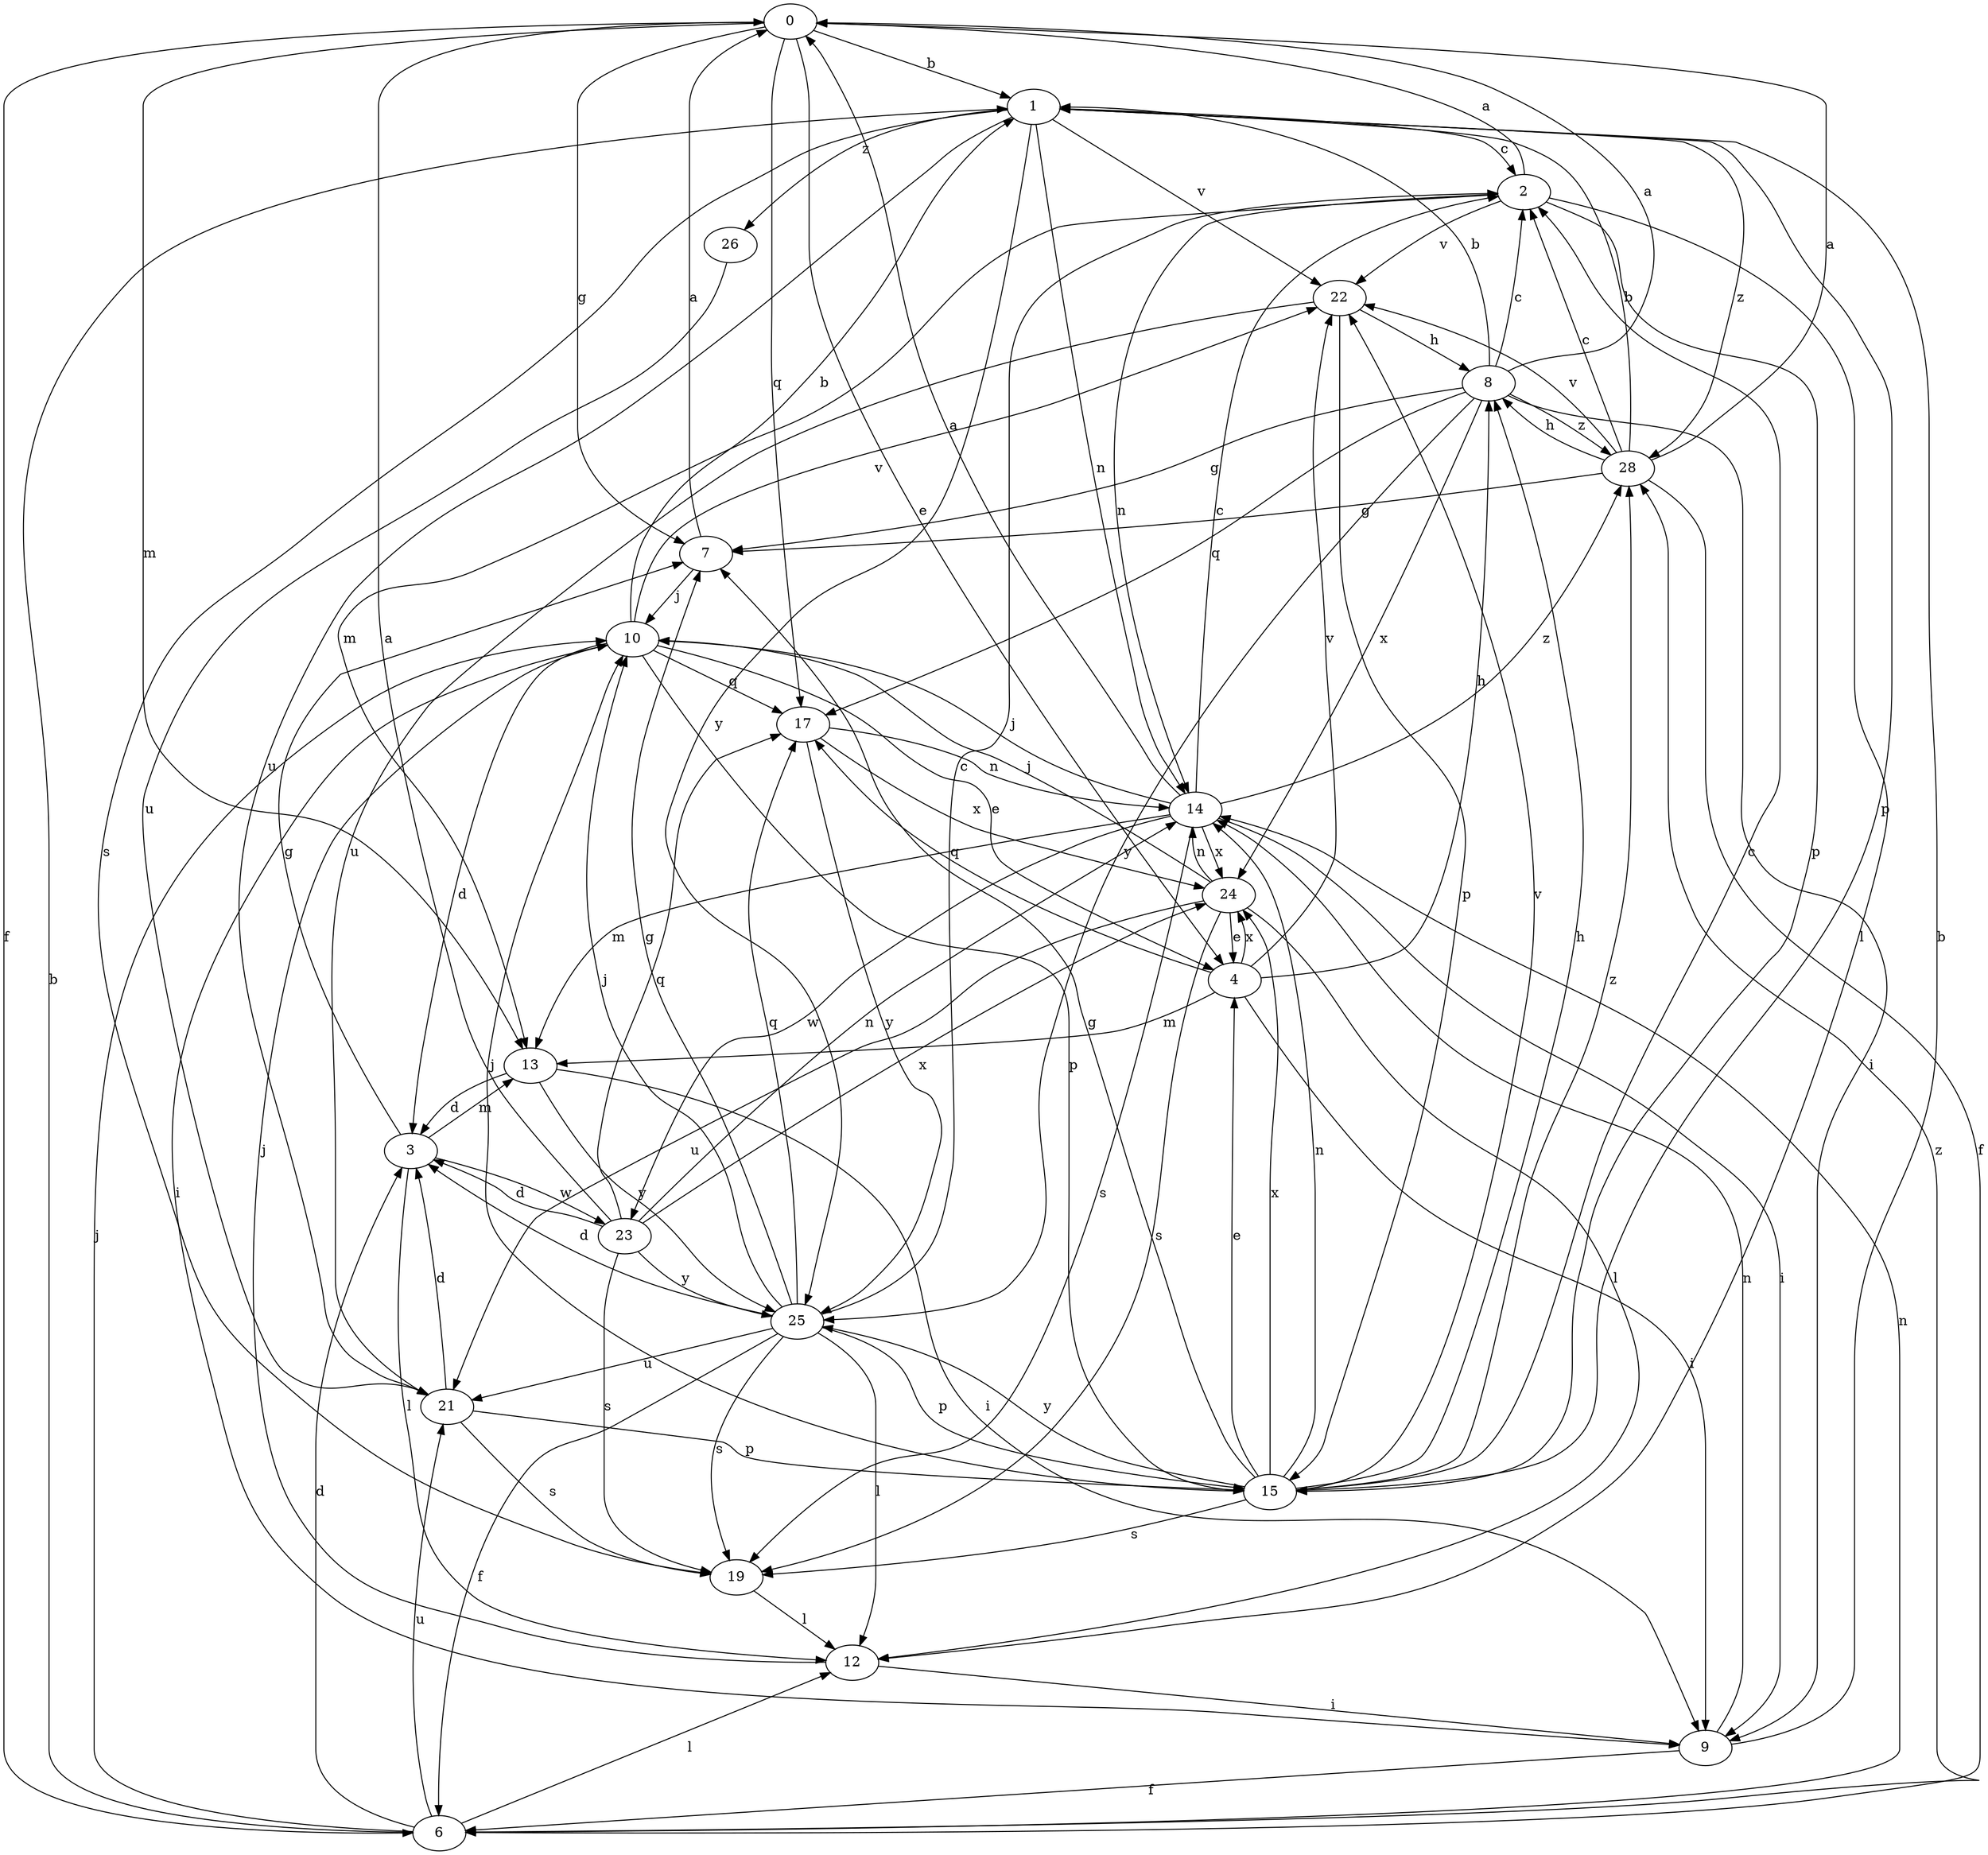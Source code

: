 strict digraph  {
0;
1;
2;
3;
4;
6;
7;
8;
9;
10;
12;
13;
14;
15;
17;
19;
21;
22;
23;
24;
25;
26;
28;
0 -> 1  [label=b];
0 -> 4  [label=e];
0 -> 6  [label=f];
0 -> 7  [label=g];
0 -> 13  [label=m];
0 -> 17  [label=q];
1 -> 2  [label=c];
1 -> 14  [label=n];
1 -> 15  [label=p];
1 -> 19  [label=s];
1 -> 21  [label=u];
1 -> 22  [label=v];
1 -> 25  [label=y];
1 -> 26  [label=z];
1 -> 28  [label=z];
2 -> 0  [label=a];
2 -> 12  [label=l];
2 -> 13  [label=m];
2 -> 14  [label=n];
2 -> 15  [label=p];
2 -> 22  [label=v];
3 -> 7  [label=g];
3 -> 12  [label=l];
3 -> 13  [label=m];
3 -> 23  [label=w];
4 -> 8  [label=h];
4 -> 9  [label=i];
4 -> 13  [label=m];
4 -> 17  [label=q];
4 -> 22  [label=v];
4 -> 24  [label=x];
6 -> 1  [label=b];
6 -> 3  [label=d];
6 -> 10  [label=j];
6 -> 12  [label=l];
6 -> 14  [label=n];
6 -> 21  [label=u];
6 -> 28  [label=z];
7 -> 0  [label=a];
7 -> 10  [label=j];
8 -> 0  [label=a];
8 -> 1  [label=b];
8 -> 2  [label=c];
8 -> 7  [label=g];
8 -> 9  [label=i];
8 -> 17  [label=q];
8 -> 24  [label=x];
8 -> 25  [label=y];
8 -> 28  [label=z];
9 -> 1  [label=b];
9 -> 6  [label=f];
9 -> 14  [label=n];
10 -> 1  [label=b];
10 -> 3  [label=d];
10 -> 4  [label=e];
10 -> 9  [label=i];
10 -> 15  [label=p];
10 -> 17  [label=q];
10 -> 22  [label=v];
12 -> 9  [label=i];
12 -> 10  [label=j];
13 -> 3  [label=d];
13 -> 9  [label=i];
13 -> 25  [label=y];
14 -> 0  [label=a];
14 -> 2  [label=c];
14 -> 9  [label=i];
14 -> 10  [label=j];
14 -> 13  [label=m];
14 -> 19  [label=s];
14 -> 23  [label=w];
14 -> 24  [label=x];
14 -> 28  [label=z];
15 -> 2  [label=c];
15 -> 4  [label=e];
15 -> 7  [label=g];
15 -> 8  [label=h];
15 -> 10  [label=j];
15 -> 14  [label=n];
15 -> 19  [label=s];
15 -> 22  [label=v];
15 -> 24  [label=x];
15 -> 25  [label=y];
15 -> 28  [label=z];
17 -> 14  [label=n];
17 -> 24  [label=x];
17 -> 25  [label=y];
19 -> 12  [label=l];
21 -> 3  [label=d];
21 -> 15  [label=p];
21 -> 19  [label=s];
22 -> 8  [label=h];
22 -> 15  [label=p];
22 -> 21  [label=u];
23 -> 0  [label=a];
23 -> 3  [label=d];
23 -> 14  [label=n];
23 -> 17  [label=q];
23 -> 19  [label=s];
23 -> 24  [label=x];
23 -> 25  [label=y];
24 -> 4  [label=e];
24 -> 10  [label=j];
24 -> 12  [label=l];
24 -> 14  [label=n];
24 -> 19  [label=s];
24 -> 21  [label=u];
25 -> 2  [label=c];
25 -> 3  [label=d];
25 -> 6  [label=f];
25 -> 7  [label=g];
25 -> 10  [label=j];
25 -> 12  [label=l];
25 -> 15  [label=p];
25 -> 17  [label=q];
25 -> 19  [label=s];
25 -> 21  [label=u];
26 -> 21  [label=u];
28 -> 0  [label=a];
28 -> 1  [label=b];
28 -> 2  [label=c];
28 -> 6  [label=f];
28 -> 7  [label=g];
28 -> 8  [label=h];
28 -> 22  [label=v];
}
